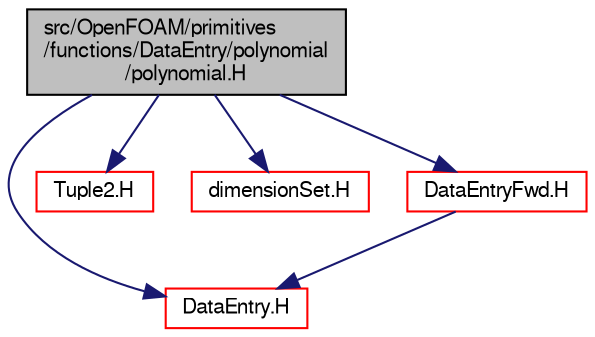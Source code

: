 digraph "src/OpenFOAM/primitives/functions/DataEntry/polynomial/polynomial.H"
{
  bgcolor="transparent";
  edge [fontname="FreeSans",fontsize="10",labelfontname="FreeSans",labelfontsize="10"];
  node [fontname="FreeSans",fontsize="10",shape=record];
  Node0 [label="src/OpenFOAM/primitives\l/functions/DataEntry/polynomial\l/polynomial.H",height=0.2,width=0.4,color="black", fillcolor="grey75", style="filled", fontcolor="black"];
  Node0 -> Node1 [color="midnightblue",fontsize="10",style="solid",fontname="FreeSans"];
  Node1 [label="DataEntry.H",height=0.2,width=0.4,color="red",URL="$a12242.html"];
  Node0 -> Node113 [color="midnightblue",fontsize="10",style="solid",fontname="FreeSans"];
  Node113 [label="Tuple2.H",height=0.2,width=0.4,color="red",URL="$a12791.html"];
  Node0 -> Node98 [color="midnightblue",fontsize="10",style="solid",fontname="FreeSans"];
  Node98 [label="dimensionSet.H",height=0.2,width=0.4,color="red",URL="$a09386.html"];
  Node0 -> Node114 [color="midnightblue",fontsize="10",style="solid",fontname="FreeSans"];
  Node114 [label="DataEntryFwd.H",height=0.2,width=0.4,color="red",URL="$a12245.html"];
  Node114 -> Node1 [color="midnightblue",fontsize="10",style="solid",fontname="FreeSans"];
}
